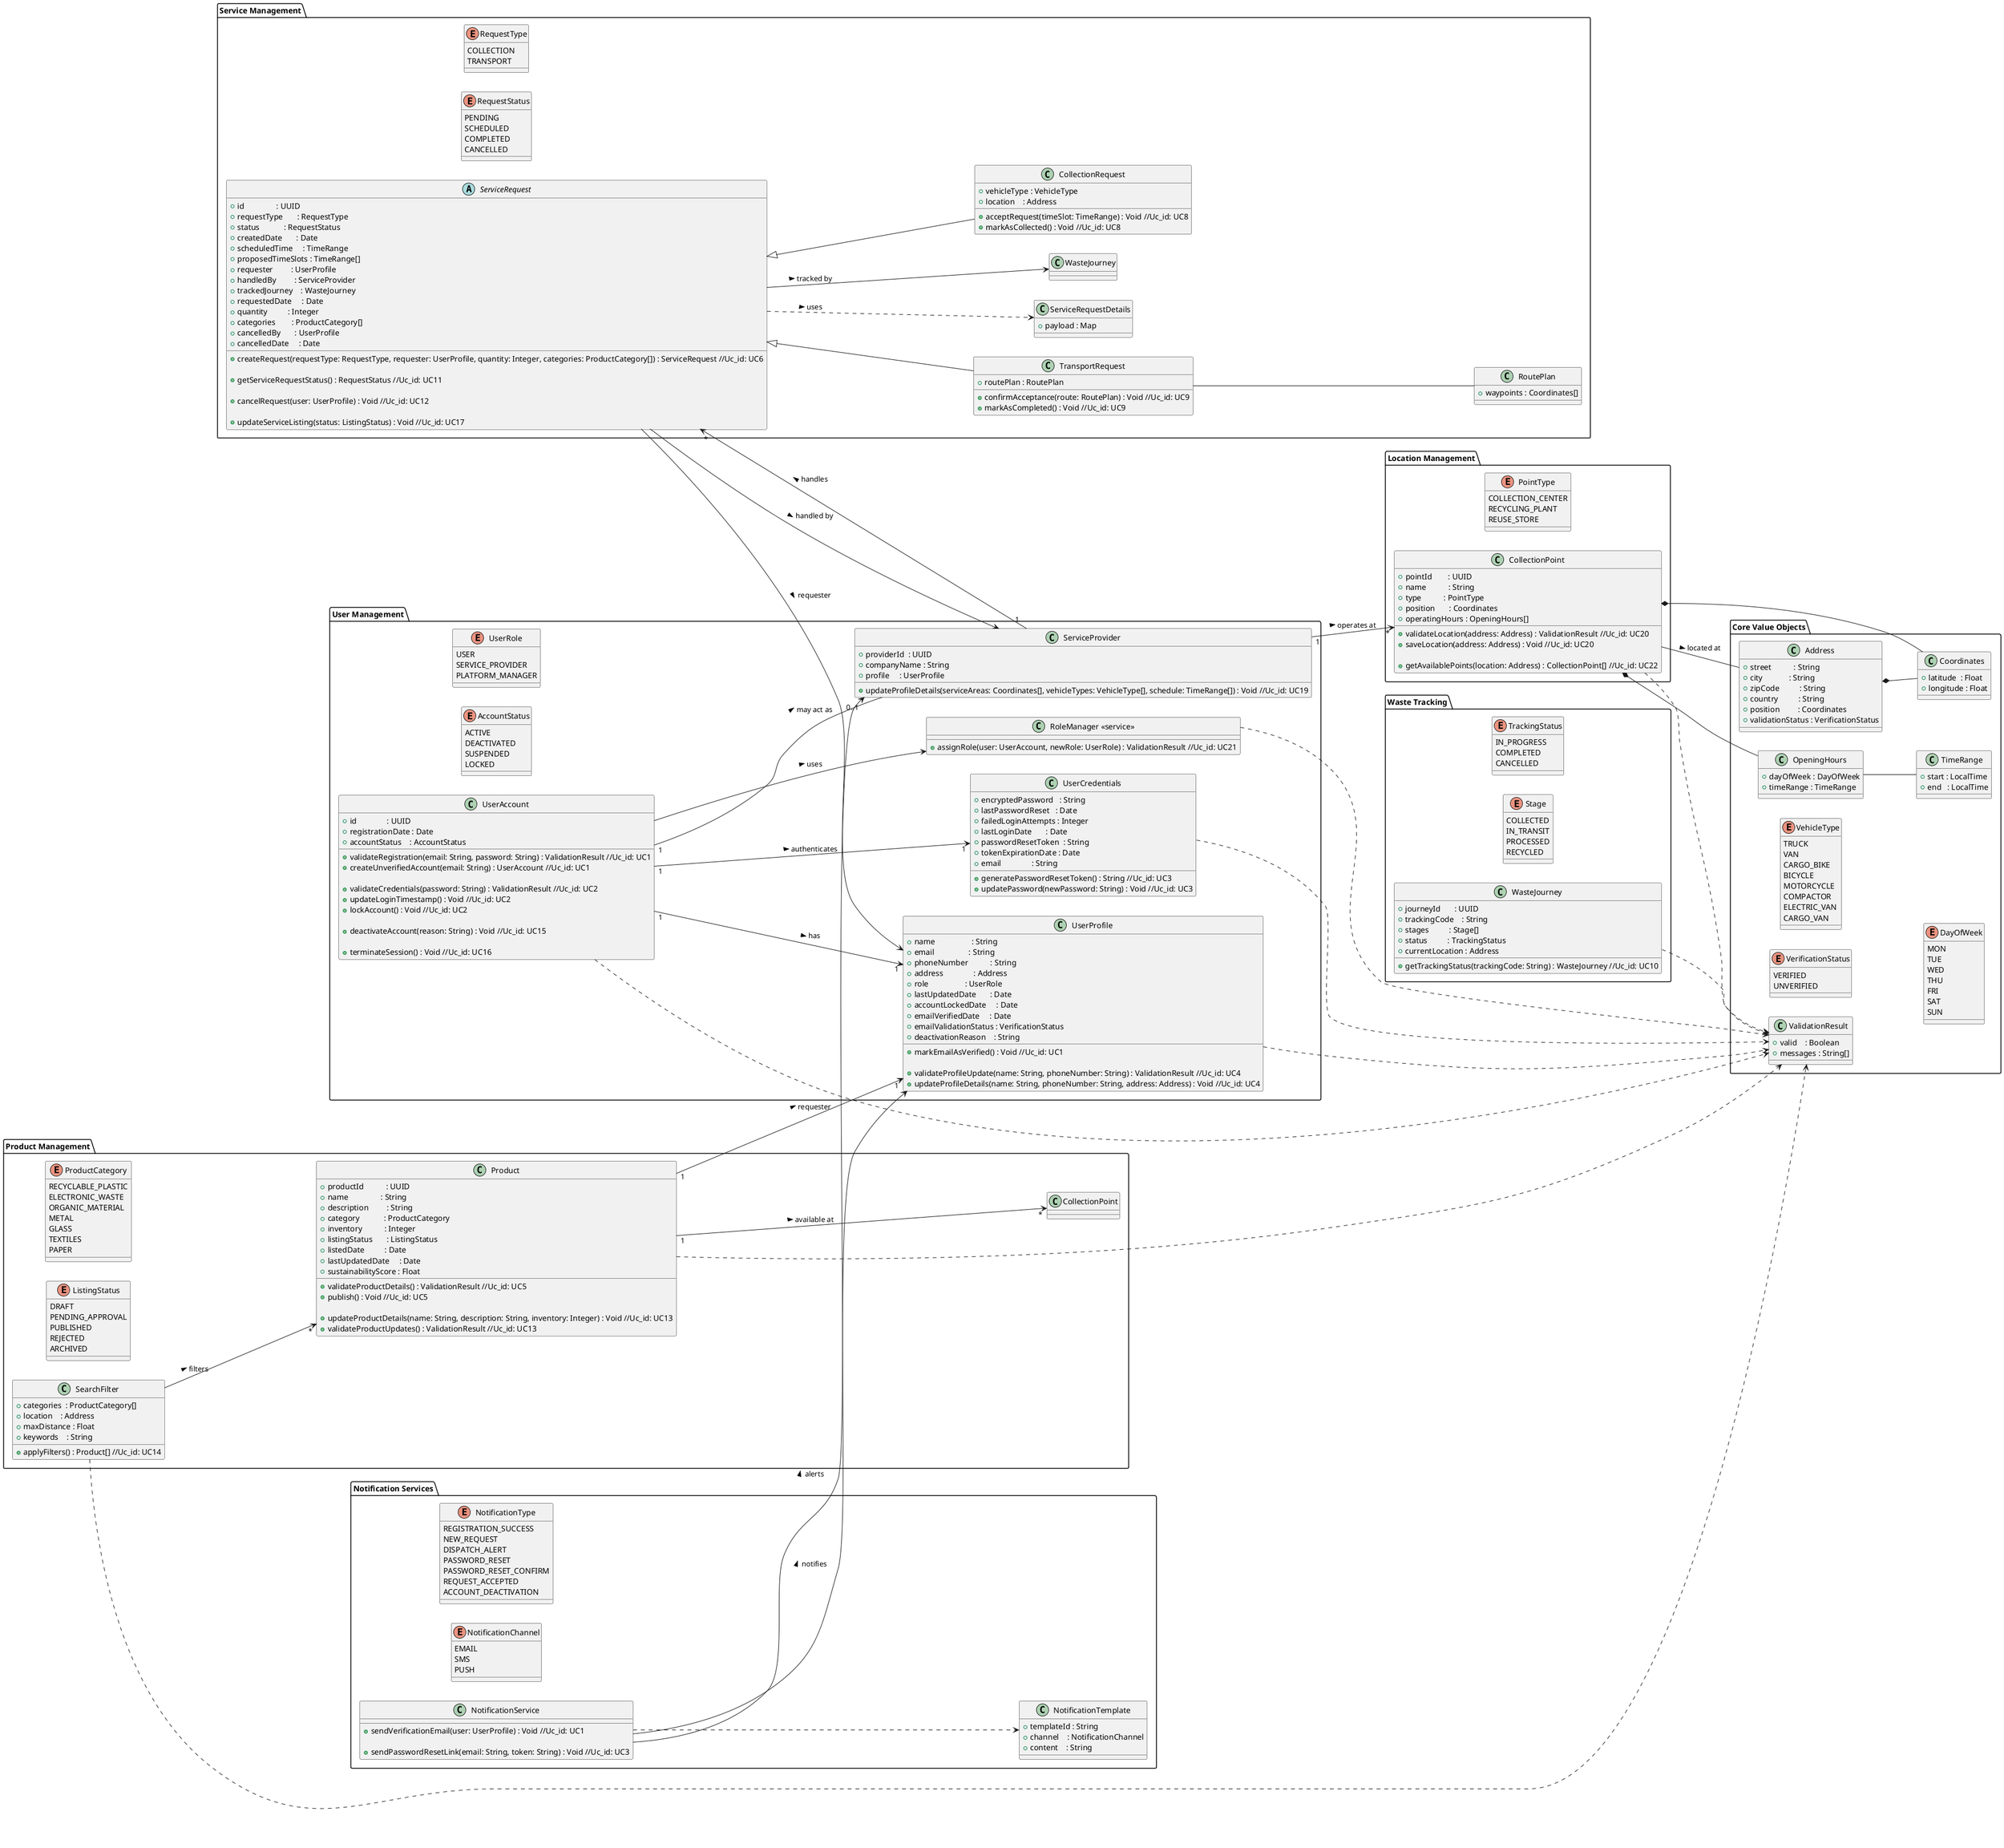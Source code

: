 @startuml
left to right direction

' ──────────────────────────────────────────────
'  CORE VALUE OBJECTS
' ──────────────────────────────────────────────
package "Core Value Objects" {
enum VerificationStatus {
VERIFIED
UNVERIFIED
}
enum VehicleType {
TRUCK
VAN
CARGO_BIKE
BICYCLE
MOTORCYCLE
COMPACTOR
ELECTRIC_VAN
CARGO_VAN
}
enum DayOfWeek {
MON
TUE
WED
THU
FRI
SAT
SUN
}
class ValidationResult {
+valid    : Boolean
+messages : String[]
}
class Coordinates {
+latitude  : Float
+longitude : Float
}
class Address {
+street           : String
+city             : String
+zipCode          : String
+country          : String
+position         : Coordinates
+validationStatus : VerificationStatus
}
class TimeRange {
+start : LocalTime
+end   : LocalTime
}
class OpeningHours {
+dayOfWeek : DayOfWeek
+timeRange : TimeRange
}
Address *-- Coordinates
OpeningHours -- TimeRange
}

' ──────────────────────────────────────────────
'  USER MANAGEMENT
' ──────────────────────────────────────────────
package "User Management" {
enum UserRole {
USER
SERVICE_PROVIDER
PLATFORM_MANAGER
}
enum AccountStatus {
ACTIVE
DEACTIVATED
SUSPENDED
LOCKED
}
class UserAccount {
+id               : UUID
+registrationDate : Date
+accountStatus    : AccountStatus

' //UC1
+validateRegistration(email: String, password: String) : ValidationResult //Uc_id: UC1
+createUnverifiedAccount(email: String) : UserAccount //Uc_id: UC1

' //UC2
+validateCredentials(password: String) : ValidationResult //Uc_id: UC2
+updateLoginTimestamp() : Void //Uc_id: UC2
+lockAccount() : Void //Uc_id: UC2

' //UC15
+deactivateAccount(reason: String) : Void //Uc_id: UC15

' //UC16
+terminateSession() : Void //Uc_id: UC16
}
class UserProfile {
+name                  : String
+email                 : String
+phoneNumber           : String
+address               : Address
+role                  : UserRole
+lastUpdatedDate       : Date
+accountLockedDate     : Date
+emailVerifiedDate     : Date
+emailValidationStatus : VerificationStatus
+deactivationReason    : String

' //UC1
+markEmailAsVerified() : Void //Uc_id: UC1

' //UC4
+validateProfileUpdate(name: String, phoneNumber: String) : ValidationResult //Uc_id: UC4
+updateProfileDetails(name: String, phoneNumber: String, address: Address) : Void //Uc_id: UC4
}
class UserCredentials {
+encryptedPassword   : String
+lastPasswordReset   : Date
+failedLoginAttempts : Integer
+lastLoginDate       : Date
+passwordResetToken  : String
+tokenExpirationDate : Date
+email               : String

' //UC3
+generatePasswordResetToken() : String //Uc_id: UC3
+updatePassword(newPassword: String) : Void //Uc_id: UC3
}
class ServiceProvider {
+providerId  : UUID
+companyName : String
+profile     : UserProfile

' //UC19
+updateProfileDetails(serviceAreas: Coordinates[], vehicleTypes: VehicleType[], schedule: TimeRange[]) : Void //Uc_id: UC19
}
class "RoleManager <<service>>" as RoleManager {
' //UC21
+assignRole(user: UserAccount, newRole: UserRole) : ValidationResult //Uc_id: UC21
}
UserAccount ..> ValidationResult
UserProfile ..> ValidationResult
UserCredentials ..> ValidationResult
RoleManager ..> ValidationResult
UserAccount "1" --> "1" UserProfile : has >
UserAccount "1" --> "1" UserCredentials : authenticates >
UserAccount --> RoleManager : uses >
UserAccount "1" -- "0..1" ServiceProvider : may act as >
}

' ──────────────────────────────────────────────
'  SERVICE MANAGEMENT
' ──────────────────────────────────────────────
package "Service Management" {
enum RequestType {
COLLECTION
TRANSPORT
}
enum RequestStatus {
PENDING
SCHEDULED
COMPLETED
CANCELLED
}
abstract class ServiceRequest {
+id                : UUID
+requestType       : RequestType
+status            : RequestStatus
+createdDate       : Date
+scheduledTime     : TimeRange
+proposedTimeSlots : TimeRange[]
+requester         : UserProfile
+handledBy         : ServiceProvider
+trackedJourney    : WasteJourney
+requestedDate     : Date
+quantity          : Integer
+categories        : ProductCategory[]
+cancelledBy       : UserProfile
+cancelledDate     : Date

' //UC6
+createRequest(requestType: RequestType, requester: UserProfile, quantity: Integer, categories: ProductCategory[]) : ServiceRequest //Uc_id: UC6

' //UC11
+getServiceRequestStatus() : RequestStatus //Uc_id: UC11

' //UC12
+cancelRequest(user: UserProfile) : Void //Uc_id: UC12

' //UC17
+updateServiceListing(status: ListingStatus) : Void //Uc_id: UC17
}
class CollectionRequest extends ServiceRequest {
+vehicleType : VehicleType
+location    : Address

' //UC8
+acceptRequest(timeSlot: TimeRange) : Void //Uc_id: UC8
+markAsCollected() : Void //Uc_id: UC8
}
class TransportRequest extends ServiceRequest {
+routePlan : RoutePlan

' //UC9
+confirmAcceptance(route: RoutePlan) : Void //Uc_id: UC9
+markAsCompleted() : Void //Uc_id: UC9
}
class ServiceRequestDetails {
+payload : Map
}
ServiceRequest ..> ServiceRequestDetails : uses >
class RoutePlan {
+waypoints : Coordinates[]
}
ServiceProvider "1" --> "*" ServiceRequest : handles >
TransportRequest -- RoutePlan
ServiceRequest --> WasteJourney : tracked by >
ServiceRequest --> UserProfile : requester >
ServiceRequest --> ServiceProvider : handled by >
}

' ──────────────────────────────────────────────
'  WASTE TRACKING
' ──────────────────────────────────────────────
package "Waste Tracking" {
enum TrackingStatus {
IN_PROGRESS
COMPLETED
CANCELLED
}
enum Stage {
COLLECTED
IN_TRANSIT
PROCESSED
RECYCLED
}
class WasteJourney {
+journeyId       : UUID
+trackingCode    : String
+stages          : Stage[]
+status          : TrackingStatus
+currentLocation : Address

' //UC10
+getTrackingStatus(trackingCode: String) : WasteJourney //Uc_id: UC10
}
WasteJourney ..> ValidationResult
}

' ──────────────────────────────────────────────
'  PRODUCT MANAGEMENT
' ──────────────────────────────────────────────
package "Product Management" {
enum ProductCategory {
RECYCLABLE_PLASTIC
ELECTRONIC_WASTE
ORGANIC_MATERIAL
METAL
GLASS
TEXTILES
PAPER
}
enum ListingStatus {
DRAFT
PENDING_APPROVAL
PUBLISHED
REJECTED
ARCHIVED
}
class Product {
+productId           : UUID
+name                : String
+description         : String
+category            : ProductCategory
+inventory           : Integer
+listingStatus       : ListingStatus
+listedDate          : Date
+lastUpdatedDate     : Date
+sustainabilityScore : Float

' //UC5
+validateProductDetails() : ValidationResult //Uc_id: UC5
+publish() : Void //Uc_id: UC5

' //UC13
+updateProductDetails(name: String, description: String, inventory: Integer) : Void //Uc_id: UC13
+validateProductUpdates() : ValidationResult //Uc_id: UC13
}
class SearchFilter {
+categories  : ProductCategory[]
+location    : Address
+maxDistance : Float
+keywords    : String

' //UC14
+applyFilters() : Product[] //Uc_id: UC14
}
Product ..> ValidationResult
SearchFilter ..> ValidationResult
Product "1" --> "*" CollectionPoint : available at >
Product "1" --> "1" UserProfile      : requester >
SearchFilter --> "*" Product            : filters >
}

' ──────────────────────────────────────────────
'  LOCATION MANAGEMENT
' ──────────────────────────────────────────────
package "Location Management" {
enum PointType {
COLLECTION_CENTER
RECYCLING_PLANT
REUSE_STORE
}
class CollectionPoint {
+pointId        : UUID
+name           : String
+type           : PointType
+position       : Coordinates
+operatingHours : OpeningHours[]

' //UC20
+validateLocation(address: Address) : ValidationResult //Uc_id: UC20
+saveLocation(address: Address) : Void //Uc_id: UC20

' //UC22
+getAvailablePoints(location: Address) : CollectionPoint[] //Uc_id: UC22
}
CollectionPoint ..> ValidationResult
CollectionPoint *-- Coordinates
CollectionPoint *-- OpeningHours
CollectionPoint -- Address : located at >
ServiceProvider "1" --> "*" CollectionPoint : operates at >
}

' ──────────────────────────────────────────────
'  NOTIFICATION SERVICES
' ──────────────────────────────────────────────
package "Notification Services" {
enum NotificationType {
REGISTRATION_SUCCESS
NEW_REQUEST
DISPATCH_ALERT
PASSWORD_RESET
PASSWORD_RESET_CONFIRM
REQUEST_ACCEPTED
ACCOUNT_DEACTIVATION
}
enum NotificationChannel{
EMAIL
SMS
PUSH
}
class NotificationTemplate {
+templateId : String
+channel    : NotificationChannel
+content    : String
}
class NotificationService {
' //UC1
+sendVerificationEmail(user: UserProfile) : Void //Uc_id: UC1

' //UC3
+sendPasswordResetLink(email: String, token: String) : Void //Uc_id: UC3
}
NotificationService ..> NotificationTemplate
NotificationService --> UserProfile     : notifies >
NotificationService --> ServiceProvider : alerts >
}
@enduml